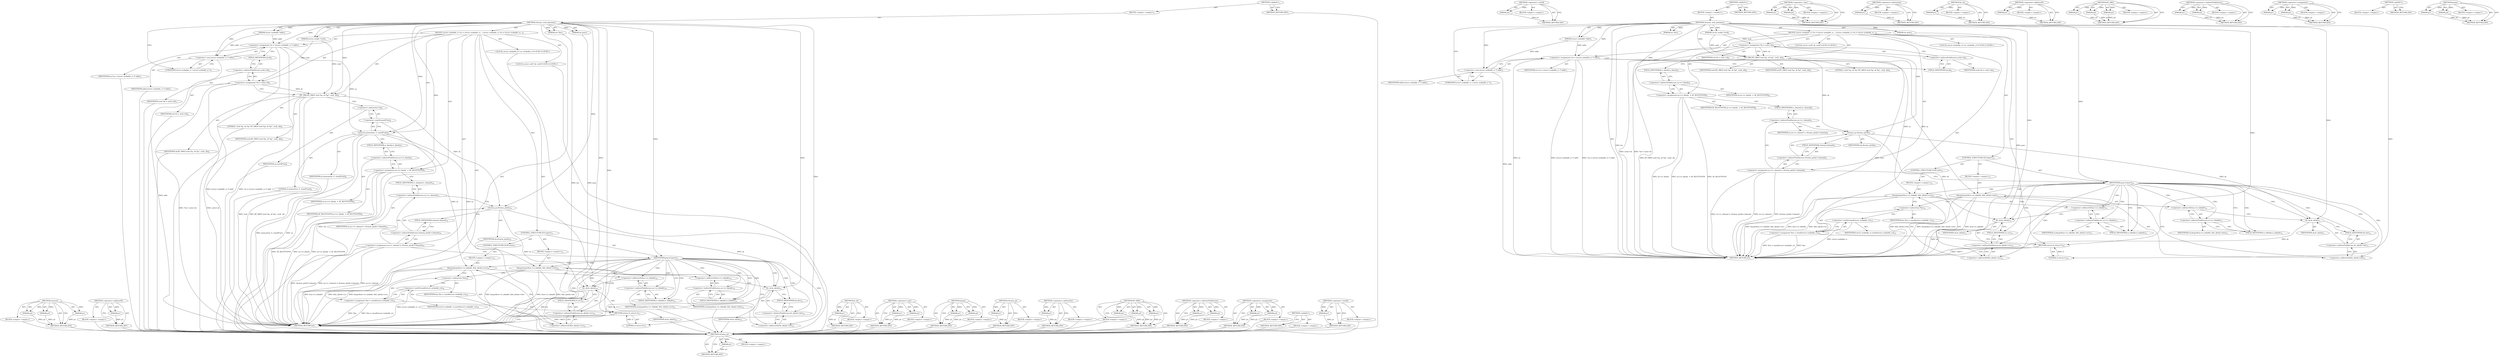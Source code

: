 digraph "&lt;operator&gt;.sizeOf" {
vulnerable_127 [label=<(METHOD,rfcomm_pi)>];
vulnerable_128 [label=<(PARAM,p1)>];
vulnerable_129 [label=<(BLOCK,&lt;empty&gt;,&lt;empty&gt;)>];
vulnerable_130 [label=<(METHOD_RETURN,ANY)>];
vulnerable_148 [label=<(METHOD,&lt;operator&gt;.sizeOf)>];
vulnerable_149 [label=<(PARAM,p1)>];
vulnerable_150 [label=<(BLOCK,&lt;empty&gt;,&lt;empty&gt;)>];
vulnerable_151 [label=<(METHOD_RETURN,ANY)>];
vulnerable_6 [label=<(METHOD,&lt;global&gt;)<SUB>1</SUB>>];
vulnerable_7 [label=<(BLOCK,&lt;empty&gt;,&lt;empty&gt;)<SUB>1</SUB>>];
vulnerable_8 [label=<(METHOD,rfcomm_sock_getname)<SUB>1</SUB>>];
vulnerable_9 [label=<(PARAM,struct socket *sock)<SUB>1</SUB>>];
vulnerable_10 [label=<(PARAM,struct sockaddr *addr)<SUB>1</SUB>>];
vulnerable_11 [label=<(PARAM,int *len)<SUB>1</SUB>>];
vulnerable_12 [label=<(PARAM,int peer)<SUB>1</SUB>>];
vulnerable_13 [label=<(BLOCK,{
	struct sockaddr_rc *sa = (struct sockaddr_rc...,{
	struct sockaddr_rc *sa = (struct sockaddr_rc...)<SUB>2</SUB>>];
vulnerable_14 [label="<(LOCAL,struct sockaddr_rc* sa: sockaddr_rc*)<SUB>3</SUB>>"];
vulnerable_15 [label=<(&lt;operator&gt;.assignment,*sa = (struct sockaddr_rc *) addr)<SUB>3</SUB>>];
vulnerable_16 [label=<(IDENTIFIER,sa,*sa = (struct sockaddr_rc *) addr)<SUB>3</SUB>>];
vulnerable_17 [label=<(&lt;operator&gt;.cast,(struct sockaddr_rc *) addr)<SUB>3</SUB>>];
vulnerable_18 [label=<(UNKNOWN,struct sockaddr_rc *,struct sockaddr_rc *)<SUB>3</SUB>>];
vulnerable_19 [label=<(IDENTIFIER,addr,(struct sockaddr_rc *) addr)<SUB>3</SUB>>];
vulnerable_20 [label="<(LOCAL,struct sock* sk: sock*)<SUB>4</SUB>>"];
vulnerable_21 [label=<(&lt;operator&gt;.assignment,*sk = sock-&gt;sk)<SUB>4</SUB>>];
vulnerable_22 [label=<(IDENTIFIER,sk,*sk = sock-&gt;sk)<SUB>4</SUB>>];
vulnerable_23 [label=<(&lt;operator&gt;.indirectFieldAccess,sock-&gt;sk)<SUB>4</SUB>>];
vulnerable_24 [label=<(IDENTIFIER,sock,*sk = sock-&gt;sk)<SUB>4</SUB>>];
vulnerable_25 [label=<(FIELD_IDENTIFIER,sk,sk)<SUB>4</SUB>>];
vulnerable_26 [label=<(BT_DBG,BT_DBG(&quot;sock %p, sk %p&quot;, sock, sk))<SUB>6</SUB>>];
vulnerable_27 [label=<(LITERAL,&quot;sock %p, sk %p&quot;,BT_DBG(&quot;sock %p, sk %p&quot;, sock, sk))<SUB>6</SUB>>];
vulnerable_28 [label=<(IDENTIFIER,sock,BT_DBG(&quot;sock %p, sk %p&quot;, sock, sk))<SUB>6</SUB>>];
vulnerable_29 [label=<(IDENTIFIER,sk,BT_DBG(&quot;sock %p, sk %p&quot;, sock, sk))<SUB>6</SUB>>];
vulnerable_30 [label=<(&lt;operator&gt;.assignment,sa-&gt;rc_family  = AF_BLUETOOTH)<SUB>8</SUB>>];
vulnerable_31 [label=<(&lt;operator&gt;.indirectFieldAccess,sa-&gt;rc_family)<SUB>8</SUB>>];
vulnerable_32 [label=<(IDENTIFIER,sa,sa-&gt;rc_family  = AF_BLUETOOTH)<SUB>8</SUB>>];
vulnerable_33 [label=<(FIELD_IDENTIFIER,rc_family,rc_family)<SUB>8</SUB>>];
vulnerable_34 [label=<(IDENTIFIER,AF_BLUETOOTH,sa-&gt;rc_family  = AF_BLUETOOTH)<SUB>8</SUB>>];
vulnerable_35 [label=<(&lt;operator&gt;.assignment,sa-&gt;rc_channel = rfcomm_pi(sk)-&gt;channel)<SUB>9</SUB>>];
vulnerable_36 [label=<(&lt;operator&gt;.indirectFieldAccess,sa-&gt;rc_channel)<SUB>9</SUB>>];
vulnerable_37 [label=<(IDENTIFIER,sa,sa-&gt;rc_channel = rfcomm_pi(sk)-&gt;channel)<SUB>9</SUB>>];
vulnerable_38 [label=<(FIELD_IDENTIFIER,rc_channel,rc_channel)<SUB>9</SUB>>];
vulnerable_39 [label=<(&lt;operator&gt;.indirectFieldAccess,rfcomm_pi(sk)-&gt;channel)<SUB>9</SUB>>];
vulnerable_40 [label=<(rfcomm_pi,rfcomm_pi(sk))<SUB>9</SUB>>];
vulnerable_41 [label=<(IDENTIFIER,sk,rfcomm_pi(sk))<SUB>9</SUB>>];
vulnerable_42 [label=<(FIELD_IDENTIFIER,channel,channel)<SUB>9</SUB>>];
vulnerable_43 [label=<(CONTROL_STRUCTURE,IF,if (peer))<SUB>10</SUB>>];
vulnerable_44 [label=<(IDENTIFIER,peer,if (peer))<SUB>10</SUB>>];
vulnerable_45 [label=<(BLOCK,&lt;empty&gt;,&lt;empty&gt;)<SUB>11</SUB>>];
vulnerable_46 [label=<(bacpy,bacpy(&amp;sa-&gt;rc_bdaddr, &amp;bt_sk(sk)-&gt;dst))<SUB>11</SUB>>];
vulnerable_47 [label=<(&lt;operator&gt;.addressOf,&amp;sa-&gt;rc_bdaddr)<SUB>11</SUB>>];
vulnerable_48 [label=<(&lt;operator&gt;.indirectFieldAccess,sa-&gt;rc_bdaddr)<SUB>11</SUB>>];
vulnerable_49 [label=<(IDENTIFIER,sa,bacpy(&amp;sa-&gt;rc_bdaddr, &amp;bt_sk(sk)-&gt;dst))<SUB>11</SUB>>];
vulnerable_50 [label=<(FIELD_IDENTIFIER,rc_bdaddr,rc_bdaddr)<SUB>11</SUB>>];
vulnerable_51 [label=<(&lt;operator&gt;.addressOf,&amp;bt_sk(sk)-&gt;dst)<SUB>11</SUB>>];
vulnerable_52 [label=<(&lt;operator&gt;.indirectFieldAccess,bt_sk(sk)-&gt;dst)<SUB>11</SUB>>];
vulnerable_53 [label=<(bt_sk,bt_sk(sk))<SUB>11</SUB>>];
vulnerable_54 [label=<(IDENTIFIER,sk,bt_sk(sk))<SUB>11</SUB>>];
vulnerable_55 [label=<(FIELD_IDENTIFIER,dst,dst)<SUB>11</SUB>>];
vulnerable_56 [label=<(CONTROL_STRUCTURE,ELSE,else)<SUB>13</SUB>>];
vulnerable_57 [label=<(BLOCK,&lt;empty&gt;,&lt;empty&gt;)<SUB>13</SUB>>];
vulnerable_58 [label=<(bacpy,bacpy(&amp;sa-&gt;rc_bdaddr, &amp;bt_sk(sk)-&gt;src))<SUB>13</SUB>>];
vulnerable_59 [label=<(&lt;operator&gt;.addressOf,&amp;sa-&gt;rc_bdaddr)<SUB>13</SUB>>];
vulnerable_60 [label=<(&lt;operator&gt;.indirectFieldAccess,sa-&gt;rc_bdaddr)<SUB>13</SUB>>];
vulnerable_61 [label=<(IDENTIFIER,sa,bacpy(&amp;sa-&gt;rc_bdaddr, &amp;bt_sk(sk)-&gt;src))<SUB>13</SUB>>];
vulnerable_62 [label=<(FIELD_IDENTIFIER,rc_bdaddr,rc_bdaddr)<SUB>13</SUB>>];
vulnerable_63 [label=<(&lt;operator&gt;.addressOf,&amp;bt_sk(sk)-&gt;src)<SUB>13</SUB>>];
vulnerable_64 [label=<(&lt;operator&gt;.indirectFieldAccess,bt_sk(sk)-&gt;src)<SUB>13</SUB>>];
vulnerable_65 [label=<(bt_sk,bt_sk(sk))<SUB>13</SUB>>];
vulnerable_66 [label=<(IDENTIFIER,sk,bt_sk(sk))<SUB>13</SUB>>];
vulnerable_67 [label=<(FIELD_IDENTIFIER,src,src)<SUB>13</SUB>>];
vulnerable_68 [label=<(&lt;operator&gt;.assignment,*len = sizeof(struct sockaddr_rc))<SUB>15</SUB>>];
vulnerable_69 [label=<(&lt;operator&gt;.indirection,*len)<SUB>15</SUB>>];
vulnerable_70 [label=<(IDENTIFIER,len,*len = sizeof(struct sockaddr_rc))<SUB>15</SUB>>];
vulnerable_71 [label=<(&lt;operator&gt;.sizeOf,sizeof(struct sockaddr_rc))<SUB>15</SUB>>];
vulnerable_72 [label=<(IDENTIFIER,struct sockaddr_rc,sizeof(struct sockaddr_rc))<SUB>15</SUB>>];
vulnerable_73 [label=<(RETURN,return 0;,return 0;)<SUB>16</SUB>>];
vulnerable_74 [label=<(LITERAL,0,return 0;)<SUB>16</SUB>>];
vulnerable_75 [label=<(METHOD_RETURN,int)<SUB>1</SUB>>];
vulnerable_77 [label=<(METHOD_RETURN,ANY)<SUB>1</SUB>>];
vulnerable_111 [label=<(METHOD,&lt;operator&gt;.cast)>];
vulnerable_112 [label=<(PARAM,p1)>];
vulnerable_113 [label=<(PARAM,p2)>];
vulnerable_114 [label=<(BLOCK,&lt;empty&gt;,&lt;empty&gt;)>];
vulnerable_115 [label=<(METHOD_RETURN,ANY)>];
vulnerable_144 [label=<(METHOD,&lt;operator&gt;.indirection)>];
vulnerable_145 [label=<(PARAM,p1)>];
vulnerable_146 [label=<(BLOCK,&lt;empty&gt;,&lt;empty&gt;)>];
vulnerable_147 [label=<(METHOD_RETURN,ANY)>];
vulnerable_140 [label=<(METHOD,bt_sk)>];
vulnerable_141 [label=<(PARAM,p1)>];
vulnerable_142 [label=<(BLOCK,&lt;empty&gt;,&lt;empty&gt;)>];
vulnerable_143 [label=<(METHOD_RETURN,ANY)>];
vulnerable_136 [label=<(METHOD,&lt;operator&gt;.addressOf)>];
vulnerable_137 [label=<(PARAM,p1)>];
vulnerable_138 [label=<(BLOCK,&lt;empty&gt;,&lt;empty&gt;)>];
vulnerable_139 [label=<(METHOD_RETURN,ANY)>];
vulnerable_121 [label=<(METHOD,BT_DBG)>];
vulnerable_122 [label=<(PARAM,p1)>];
vulnerable_123 [label=<(PARAM,p2)>];
vulnerable_124 [label=<(PARAM,p3)>];
vulnerable_125 [label=<(BLOCK,&lt;empty&gt;,&lt;empty&gt;)>];
vulnerable_126 [label=<(METHOD_RETURN,ANY)>];
vulnerable_116 [label=<(METHOD,&lt;operator&gt;.indirectFieldAccess)>];
vulnerable_117 [label=<(PARAM,p1)>];
vulnerable_118 [label=<(PARAM,p2)>];
vulnerable_119 [label=<(BLOCK,&lt;empty&gt;,&lt;empty&gt;)>];
vulnerable_120 [label=<(METHOD_RETURN,ANY)>];
vulnerable_106 [label=<(METHOD,&lt;operator&gt;.assignment)>];
vulnerable_107 [label=<(PARAM,p1)>];
vulnerable_108 [label=<(PARAM,p2)>];
vulnerable_109 [label=<(BLOCK,&lt;empty&gt;,&lt;empty&gt;)>];
vulnerable_110 [label=<(METHOD_RETURN,ANY)>];
vulnerable_100 [label=<(METHOD,&lt;global&gt;)<SUB>1</SUB>>];
vulnerable_101 [label=<(BLOCK,&lt;empty&gt;,&lt;empty&gt;)>];
vulnerable_102 [label=<(METHOD_RETURN,ANY)>];
vulnerable_131 [label=<(METHOD,bacpy)>];
vulnerable_132 [label=<(PARAM,p1)>];
vulnerable_133 [label=<(PARAM,p2)>];
vulnerable_134 [label=<(BLOCK,&lt;empty&gt;,&lt;empty&gt;)>];
vulnerable_135 [label=<(METHOD_RETURN,ANY)>];
fixed_133 [label=<(METHOD,memset)>];
fixed_134 [label=<(PARAM,p1)>];
fixed_135 [label=<(PARAM,p2)>];
fixed_136 [label=<(PARAM,p3)>];
fixed_137 [label=<(BLOCK,&lt;empty&gt;,&lt;empty&gt;)>];
fixed_138 [label=<(METHOD_RETURN,ANY)>];
fixed_156 [label=<(METHOD,&lt;operator&gt;.addressOf)>];
fixed_157 [label=<(PARAM,p1)>];
fixed_158 [label=<(BLOCK,&lt;empty&gt;,&lt;empty&gt;)>];
fixed_159 [label=<(METHOD_RETURN,ANY)>];
fixed_6 [label=<(METHOD,&lt;global&gt;)<SUB>1</SUB>>];
fixed_7 [label=<(BLOCK,&lt;empty&gt;,&lt;empty&gt;)<SUB>1</SUB>>];
fixed_8 [label=<(METHOD,rfcomm_sock_getname)<SUB>1</SUB>>];
fixed_9 [label=<(PARAM,struct socket *sock)<SUB>1</SUB>>];
fixed_10 [label=<(PARAM,struct sockaddr *addr)<SUB>1</SUB>>];
fixed_11 [label=<(PARAM,int *len)<SUB>1</SUB>>];
fixed_12 [label=<(PARAM,int peer)<SUB>1</SUB>>];
fixed_13 [label=<(BLOCK,{
	struct sockaddr_rc *sa = (struct sockaddr_rc...,{
	struct sockaddr_rc *sa = (struct sockaddr_rc...)<SUB>2</SUB>>];
fixed_14 [label="<(LOCAL,struct sockaddr_rc* sa: sockaddr_rc*)<SUB>3</SUB>>"];
fixed_15 [label=<(&lt;operator&gt;.assignment,*sa = (struct sockaddr_rc *) addr)<SUB>3</SUB>>];
fixed_16 [label=<(IDENTIFIER,sa,*sa = (struct sockaddr_rc *) addr)<SUB>3</SUB>>];
fixed_17 [label=<(&lt;operator&gt;.cast,(struct sockaddr_rc *) addr)<SUB>3</SUB>>];
fixed_18 [label=<(UNKNOWN,struct sockaddr_rc *,struct sockaddr_rc *)<SUB>3</SUB>>];
fixed_19 [label=<(IDENTIFIER,addr,(struct sockaddr_rc *) addr)<SUB>3</SUB>>];
fixed_20 [label="<(LOCAL,struct sock* sk: sock*)<SUB>4</SUB>>"];
fixed_21 [label=<(&lt;operator&gt;.assignment,*sk = sock-&gt;sk)<SUB>4</SUB>>];
fixed_22 [label=<(IDENTIFIER,sk,*sk = sock-&gt;sk)<SUB>4</SUB>>];
fixed_23 [label=<(&lt;operator&gt;.indirectFieldAccess,sock-&gt;sk)<SUB>4</SUB>>];
fixed_24 [label=<(IDENTIFIER,sock,*sk = sock-&gt;sk)<SUB>4</SUB>>];
fixed_25 [label=<(FIELD_IDENTIFIER,sk,sk)<SUB>4</SUB>>];
fixed_26 [label=<(BT_DBG,BT_DBG(&quot;sock %p, sk %p&quot;, sock, sk))<SUB>6</SUB>>];
fixed_27 [label=<(LITERAL,&quot;sock %p, sk %p&quot;,BT_DBG(&quot;sock %p, sk %p&quot;, sock, sk))<SUB>6</SUB>>];
fixed_28 [label=<(IDENTIFIER,sock,BT_DBG(&quot;sock %p, sk %p&quot;, sock, sk))<SUB>6</SUB>>];
fixed_29 [label=<(IDENTIFIER,sk,BT_DBG(&quot;sock %p, sk %p&quot;, sock, sk))<SUB>6</SUB>>];
fixed_30 [label=<(memset,memset(sa, 0, sizeof(*sa)))<SUB>8</SUB>>];
fixed_31 [label=<(IDENTIFIER,sa,memset(sa, 0, sizeof(*sa)))<SUB>8</SUB>>];
fixed_32 [label=<(LITERAL,0,memset(sa, 0, sizeof(*sa)))<SUB>8</SUB>>];
fixed_33 [label=<(&lt;operator&gt;.sizeOf,sizeof(*sa))<SUB>8</SUB>>];
fixed_34 [label=<(&lt;operator&gt;.indirection,*sa)<SUB>8</SUB>>];
fixed_35 [label=<(IDENTIFIER,sa,sizeof(*sa))<SUB>8</SUB>>];
fixed_36 [label=<(&lt;operator&gt;.assignment,sa-&gt;rc_family  = AF_BLUETOOTH)<SUB>9</SUB>>];
fixed_37 [label=<(&lt;operator&gt;.indirectFieldAccess,sa-&gt;rc_family)<SUB>9</SUB>>];
fixed_38 [label=<(IDENTIFIER,sa,sa-&gt;rc_family  = AF_BLUETOOTH)<SUB>9</SUB>>];
fixed_39 [label=<(FIELD_IDENTIFIER,rc_family,rc_family)<SUB>9</SUB>>];
fixed_40 [label=<(IDENTIFIER,AF_BLUETOOTH,sa-&gt;rc_family  = AF_BLUETOOTH)<SUB>9</SUB>>];
fixed_41 [label=<(&lt;operator&gt;.assignment,sa-&gt;rc_channel = rfcomm_pi(sk)-&gt;channel)<SUB>10</SUB>>];
fixed_42 [label=<(&lt;operator&gt;.indirectFieldAccess,sa-&gt;rc_channel)<SUB>10</SUB>>];
fixed_43 [label=<(IDENTIFIER,sa,sa-&gt;rc_channel = rfcomm_pi(sk)-&gt;channel)<SUB>10</SUB>>];
fixed_44 [label=<(FIELD_IDENTIFIER,rc_channel,rc_channel)<SUB>10</SUB>>];
fixed_45 [label=<(&lt;operator&gt;.indirectFieldAccess,rfcomm_pi(sk)-&gt;channel)<SUB>10</SUB>>];
fixed_46 [label=<(rfcomm_pi,rfcomm_pi(sk))<SUB>10</SUB>>];
fixed_47 [label=<(IDENTIFIER,sk,rfcomm_pi(sk))<SUB>10</SUB>>];
fixed_48 [label=<(FIELD_IDENTIFIER,channel,channel)<SUB>10</SUB>>];
fixed_49 [label=<(CONTROL_STRUCTURE,IF,if (peer))<SUB>11</SUB>>];
fixed_50 [label=<(IDENTIFIER,peer,if (peer))<SUB>11</SUB>>];
fixed_51 [label=<(BLOCK,&lt;empty&gt;,&lt;empty&gt;)<SUB>12</SUB>>];
fixed_52 [label=<(bacpy,bacpy(&amp;sa-&gt;rc_bdaddr, &amp;bt_sk(sk)-&gt;dst))<SUB>12</SUB>>];
fixed_53 [label=<(&lt;operator&gt;.addressOf,&amp;sa-&gt;rc_bdaddr)<SUB>12</SUB>>];
fixed_54 [label=<(&lt;operator&gt;.indirectFieldAccess,sa-&gt;rc_bdaddr)<SUB>12</SUB>>];
fixed_55 [label=<(IDENTIFIER,sa,bacpy(&amp;sa-&gt;rc_bdaddr, &amp;bt_sk(sk)-&gt;dst))<SUB>12</SUB>>];
fixed_56 [label=<(FIELD_IDENTIFIER,rc_bdaddr,rc_bdaddr)<SUB>12</SUB>>];
fixed_57 [label=<(&lt;operator&gt;.addressOf,&amp;bt_sk(sk)-&gt;dst)<SUB>12</SUB>>];
fixed_58 [label=<(&lt;operator&gt;.indirectFieldAccess,bt_sk(sk)-&gt;dst)<SUB>12</SUB>>];
fixed_59 [label=<(bt_sk,bt_sk(sk))<SUB>12</SUB>>];
fixed_60 [label=<(IDENTIFIER,sk,bt_sk(sk))<SUB>12</SUB>>];
fixed_61 [label=<(FIELD_IDENTIFIER,dst,dst)<SUB>12</SUB>>];
fixed_62 [label=<(CONTROL_STRUCTURE,ELSE,else)<SUB>14</SUB>>];
fixed_63 [label=<(BLOCK,&lt;empty&gt;,&lt;empty&gt;)<SUB>14</SUB>>];
fixed_64 [label=<(bacpy,bacpy(&amp;sa-&gt;rc_bdaddr, &amp;bt_sk(sk)-&gt;src))<SUB>14</SUB>>];
fixed_65 [label=<(&lt;operator&gt;.addressOf,&amp;sa-&gt;rc_bdaddr)<SUB>14</SUB>>];
fixed_66 [label=<(&lt;operator&gt;.indirectFieldAccess,sa-&gt;rc_bdaddr)<SUB>14</SUB>>];
fixed_67 [label=<(IDENTIFIER,sa,bacpy(&amp;sa-&gt;rc_bdaddr, &amp;bt_sk(sk)-&gt;src))<SUB>14</SUB>>];
fixed_68 [label=<(FIELD_IDENTIFIER,rc_bdaddr,rc_bdaddr)<SUB>14</SUB>>];
fixed_69 [label=<(&lt;operator&gt;.addressOf,&amp;bt_sk(sk)-&gt;src)<SUB>14</SUB>>];
fixed_70 [label=<(&lt;operator&gt;.indirectFieldAccess,bt_sk(sk)-&gt;src)<SUB>14</SUB>>];
fixed_71 [label=<(bt_sk,bt_sk(sk))<SUB>14</SUB>>];
fixed_72 [label=<(IDENTIFIER,sk,bt_sk(sk))<SUB>14</SUB>>];
fixed_73 [label=<(FIELD_IDENTIFIER,src,src)<SUB>14</SUB>>];
fixed_74 [label=<(&lt;operator&gt;.assignment,*len = sizeof(struct sockaddr_rc))<SUB>16</SUB>>];
fixed_75 [label=<(&lt;operator&gt;.indirection,*len)<SUB>16</SUB>>];
fixed_76 [label=<(IDENTIFIER,len,*len = sizeof(struct sockaddr_rc))<SUB>16</SUB>>];
fixed_77 [label=<(&lt;operator&gt;.sizeOf,sizeof(struct sockaddr_rc))<SUB>16</SUB>>];
fixed_78 [label=<(IDENTIFIER,struct sockaddr_rc,sizeof(struct sockaddr_rc))<SUB>16</SUB>>];
fixed_79 [label=<(RETURN,return 0;,return 0;)<SUB>17</SUB>>];
fixed_80 [label=<(LITERAL,0,return 0;)<SUB>17</SUB>>];
fixed_81 [label=<(METHOD_RETURN,int)<SUB>1</SUB>>];
fixed_83 [label=<(METHOD_RETURN,ANY)<SUB>1</SUB>>];
fixed_160 [label=<(METHOD,bt_sk)>];
fixed_161 [label=<(PARAM,p1)>];
fixed_162 [label=<(BLOCK,&lt;empty&gt;,&lt;empty&gt;)>];
fixed_163 [label=<(METHOD_RETURN,ANY)>];
fixed_117 [label=<(METHOD,&lt;operator&gt;.cast)>];
fixed_118 [label=<(PARAM,p1)>];
fixed_119 [label=<(PARAM,p2)>];
fixed_120 [label=<(BLOCK,&lt;empty&gt;,&lt;empty&gt;)>];
fixed_121 [label=<(METHOD_RETURN,ANY)>];
fixed_151 [label=<(METHOD,bacpy)>];
fixed_152 [label=<(PARAM,p1)>];
fixed_153 [label=<(PARAM,p2)>];
fixed_154 [label=<(BLOCK,&lt;empty&gt;,&lt;empty&gt;)>];
fixed_155 [label=<(METHOD_RETURN,ANY)>];
fixed_147 [label=<(METHOD,rfcomm_pi)>];
fixed_148 [label=<(PARAM,p1)>];
fixed_149 [label=<(BLOCK,&lt;empty&gt;,&lt;empty&gt;)>];
fixed_150 [label=<(METHOD_RETURN,ANY)>];
fixed_143 [label=<(METHOD,&lt;operator&gt;.indirection)>];
fixed_144 [label=<(PARAM,p1)>];
fixed_145 [label=<(BLOCK,&lt;empty&gt;,&lt;empty&gt;)>];
fixed_146 [label=<(METHOD_RETURN,ANY)>];
fixed_127 [label=<(METHOD,BT_DBG)>];
fixed_128 [label=<(PARAM,p1)>];
fixed_129 [label=<(PARAM,p2)>];
fixed_130 [label=<(PARAM,p3)>];
fixed_131 [label=<(BLOCK,&lt;empty&gt;,&lt;empty&gt;)>];
fixed_132 [label=<(METHOD_RETURN,ANY)>];
fixed_122 [label=<(METHOD,&lt;operator&gt;.indirectFieldAccess)>];
fixed_123 [label=<(PARAM,p1)>];
fixed_124 [label=<(PARAM,p2)>];
fixed_125 [label=<(BLOCK,&lt;empty&gt;,&lt;empty&gt;)>];
fixed_126 [label=<(METHOD_RETURN,ANY)>];
fixed_112 [label=<(METHOD,&lt;operator&gt;.assignment)>];
fixed_113 [label=<(PARAM,p1)>];
fixed_114 [label=<(PARAM,p2)>];
fixed_115 [label=<(BLOCK,&lt;empty&gt;,&lt;empty&gt;)>];
fixed_116 [label=<(METHOD_RETURN,ANY)>];
fixed_106 [label=<(METHOD,&lt;global&gt;)<SUB>1</SUB>>];
fixed_107 [label=<(BLOCK,&lt;empty&gt;,&lt;empty&gt;)>];
fixed_108 [label=<(METHOD_RETURN,ANY)>];
fixed_139 [label=<(METHOD,&lt;operator&gt;.sizeOf)>];
fixed_140 [label=<(PARAM,p1)>];
fixed_141 [label=<(BLOCK,&lt;empty&gt;,&lt;empty&gt;)>];
fixed_142 [label=<(METHOD_RETURN,ANY)>];
vulnerable_127 -> vulnerable_128  [key=0, label="AST: "];
vulnerable_127 -> vulnerable_128  [key=1, label="DDG: "];
vulnerable_127 -> vulnerable_129  [key=0, label="AST: "];
vulnerable_127 -> vulnerable_130  [key=0, label="AST: "];
vulnerable_127 -> vulnerable_130  [key=1, label="CFG: "];
vulnerable_128 -> vulnerable_130  [key=0, label="DDG: p1"];
vulnerable_148 -> vulnerable_149  [key=0, label="AST: "];
vulnerable_148 -> vulnerable_149  [key=1, label="DDG: "];
vulnerable_148 -> vulnerable_150  [key=0, label="AST: "];
vulnerable_148 -> vulnerable_151  [key=0, label="AST: "];
vulnerable_148 -> vulnerable_151  [key=1, label="CFG: "];
vulnerable_149 -> vulnerable_151  [key=0, label="DDG: p1"];
vulnerable_6 -> vulnerable_7  [key=0, label="AST: "];
vulnerable_6 -> vulnerable_77  [key=0, label="AST: "];
vulnerable_6 -> vulnerable_77  [key=1, label="CFG: "];
vulnerable_7 -> vulnerable_8  [key=0, label="AST: "];
vulnerable_8 -> vulnerable_9  [key=0, label="AST: "];
vulnerable_8 -> vulnerable_9  [key=1, label="DDG: "];
vulnerable_8 -> vulnerable_10  [key=0, label="AST: "];
vulnerable_8 -> vulnerable_10  [key=1, label="DDG: "];
vulnerable_8 -> vulnerable_11  [key=0, label="AST: "];
vulnerable_8 -> vulnerable_11  [key=1, label="DDG: "];
vulnerable_8 -> vulnerable_12  [key=0, label="AST: "];
vulnerable_8 -> vulnerable_12  [key=1, label="DDG: "];
vulnerable_8 -> vulnerable_13  [key=0, label="AST: "];
vulnerable_8 -> vulnerable_75  [key=0, label="AST: "];
vulnerable_8 -> vulnerable_18  [key=0, label="CFG: "];
vulnerable_8 -> vulnerable_15  [key=0, label="DDG: "];
vulnerable_8 -> vulnerable_30  [key=0, label="DDG: "];
vulnerable_8 -> vulnerable_73  [key=0, label="DDG: "];
vulnerable_8 -> vulnerable_26  [key=0, label="DDG: "];
vulnerable_8 -> vulnerable_44  [key=0, label="DDG: "];
vulnerable_8 -> vulnerable_74  [key=0, label="DDG: "];
vulnerable_8 -> vulnerable_17  [key=0, label="DDG: "];
vulnerable_8 -> vulnerable_40  [key=0, label="DDG: "];
vulnerable_8 -> vulnerable_53  [key=0, label="DDG: "];
vulnerable_8 -> vulnerable_65  [key=0, label="DDG: "];
vulnerable_9 -> vulnerable_21  [key=0, label="DDG: sock"];
vulnerable_9 -> vulnerable_26  [key=0, label="DDG: sock"];
vulnerable_10 -> vulnerable_15  [key=0, label="DDG: addr"];
vulnerable_10 -> vulnerable_17  [key=0, label="DDG: addr"];
vulnerable_11 -> vulnerable_75  [key=0, label="DDG: len"];
vulnerable_12 -> vulnerable_75  [key=0, label="DDG: peer"];
vulnerable_13 -> vulnerable_14  [key=0, label="AST: "];
vulnerable_13 -> vulnerable_15  [key=0, label="AST: "];
vulnerable_13 -> vulnerable_20  [key=0, label="AST: "];
vulnerable_13 -> vulnerable_21  [key=0, label="AST: "];
vulnerable_13 -> vulnerable_26  [key=0, label="AST: "];
vulnerable_13 -> vulnerable_30  [key=0, label="AST: "];
vulnerable_13 -> vulnerable_35  [key=0, label="AST: "];
vulnerable_13 -> vulnerable_43  [key=0, label="AST: "];
vulnerable_13 -> vulnerable_68  [key=0, label="AST: "];
vulnerable_13 -> vulnerable_73  [key=0, label="AST: "];
vulnerable_15 -> vulnerable_16  [key=0, label="AST: "];
vulnerable_15 -> vulnerable_17  [key=0, label="AST: "];
vulnerable_15 -> vulnerable_25  [key=0, label="CFG: "];
vulnerable_15 -> vulnerable_75  [key=0, label="DDG: sa"];
vulnerable_15 -> vulnerable_75  [key=1, label="DDG: (struct sockaddr_rc *) addr"];
vulnerable_15 -> vulnerable_75  [key=2, label="DDG: *sa = (struct sockaddr_rc *) addr"];
vulnerable_15 -> vulnerable_46  [key=0, label="DDG: sa"];
vulnerable_15 -> vulnerable_58  [key=0, label="DDG: sa"];
vulnerable_17 -> vulnerable_18  [key=0, label="AST: "];
vulnerable_17 -> vulnerable_19  [key=0, label="AST: "];
vulnerable_17 -> vulnerable_15  [key=0, label="CFG: "];
vulnerable_17 -> vulnerable_75  [key=0, label="DDG: addr"];
vulnerable_18 -> vulnerable_17  [key=0, label="CFG: "];
vulnerable_21 -> vulnerable_22  [key=0, label="AST: "];
vulnerable_21 -> vulnerable_23  [key=0, label="AST: "];
vulnerable_21 -> vulnerable_26  [key=0, label="CFG: "];
vulnerable_21 -> vulnerable_26  [key=1, label="DDG: sk"];
vulnerable_21 -> vulnerable_75  [key=0, label="DDG: sock-&gt;sk"];
vulnerable_21 -> vulnerable_75  [key=1, label="DDG: *sk = sock-&gt;sk"];
vulnerable_23 -> vulnerable_24  [key=0, label="AST: "];
vulnerable_23 -> vulnerable_25  [key=0, label="AST: "];
vulnerable_23 -> vulnerable_21  [key=0, label="CFG: "];
vulnerable_25 -> vulnerable_23  [key=0, label="CFG: "];
vulnerable_26 -> vulnerable_27  [key=0, label="AST: "];
vulnerable_26 -> vulnerable_28  [key=0, label="AST: "];
vulnerable_26 -> vulnerable_29  [key=0, label="AST: "];
vulnerable_26 -> vulnerable_33  [key=0, label="CFG: "];
vulnerable_26 -> vulnerable_75  [key=0, label="DDG: sock"];
vulnerable_26 -> vulnerable_75  [key=1, label="DDG: BT_DBG(&quot;sock %p, sk %p&quot;, sock, sk)"];
vulnerable_26 -> vulnerable_40  [key=0, label="DDG: sk"];
vulnerable_30 -> vulnerable_31  [key=0, label="AST: "];
vulnerable_30 -> vulnerable_34  [key=0, label="AST: "];
vulnerable_30 -> vulnerable_38  [key=0, label="CFG: "];
vulnerable_30 -> vulnerable_75  [key=0, label="DDG: sa-&gt;rc_family"];
vulnerable_30 -> vulnerable_75  [key=1, label="DDG: sa-&gt;rc_family  = AF_BLUETOOTH"];
vulnerable_30 -> vulnerable_75  [key=2, label="DDG: AF_BLUETOOTH"];
vulnerable_31 -> vulnerable_32  [key=0, label="AST: "];
vulnerable_31 -> vulnerable_33  [key=0, label="AST: "];
vulnerable_31 -> vulnerable_30  [key=0, label="CFG: "];
vulnerable_33 -> vulnerable_31  [key=0, label="CFG: "];
vulnerable_35 -> vulnerable_36  [key=0, label="AST: "];
vulnerable_35 -> vulnerable_39  [key=0, label="AST: "];
vulnerable_35 -> vulnerable_44  [key=0, label="CFG: "];
vulnerable_35 -> vulnerable_75  [key=0, label="DDG: sa-&gt;rc_channel"];
vulnerable_35 -> vulnerable_75  [key=1, label="DDG: rfcomm_pi(sk)-&gt;channel"];
vulnerable_35 -> vulnerable_75  [key=2, label="DDG: sa-&gt;rc_channel = rfcomm_pi(sk)-&gt;channel"];
vulnerable_36 -> vulnerable_37  [key=0, label="AST: "];
vulnerable_36 -> vulnerable_38  [key=0, label="AST: "];
vulnerable_36 -> vulnerable_40  [key=0, label="CFG: "];
vulnerable_38 -> vulnerable_36  [key=0, label="CFG: "];
vulnerable_39 -> vulnerable_40  [key=0, label="AST: "];
vulnerable_39 -> vulnerable_42  [key=0, label="AST: "];
vulnerable_39 -> vulnerable_35  [key=0, label="CFG: "];
vulnerable_40 -> vulnerable_41  [key=0, label="AST: "];
vulnerable_40 -> vulnerable_42  [key=0, label="CFG: "];
vulnerable_40 -> vulnerable_53  [key=0, label="DDG: sk"];
vulnerable_40 -> vulnerable_65  [key=0, label="DDG: sk"];
vulnerable_42 -> vulnerable_39  [key=0, label="CFG: "];
vulnerable_43 -> vulnerable_44  [key=0, label="AST: "];
vulnerable_43 -> vulnerable_45  [key=0, label="AST: "];
vulnerable_43 -> vulnerable_56  [key=0, label="AST: "];
vulnerable_44 -> vulnerable_50  [key=0, label="CFG: "];
vulnerable_44 -> vulnerable_50  [key=1, label="CDG: "];
vulnerable_44 -> vulnerable_62  [key=0, label="CFG: "];
vulnerable_44 -> vulnerable_62  [key=1, label="CDG: "];
vulnerable_44 -> vulnerable_47  [key=0, label="CDG: "];
vulnerable_44 -> vulnerable_48  [key=0, label="CDG: "];
vulnerable_44 -> vulnerable_58  [key=0, label="CDG: "];
vulnerable_44 -> vulnerable_60  [key=0, label="CDG: "];
vulnerable_44 -> vulnerable_65  [key=0, label="CDG: "];
vulnerable_44 -> vulnerable_64  [key=0, label="CDG: "];
vulnerable_44 -> vulnerable_59  [key=0, label="CDG: "];
vulnerable_44 -> vulnerable_51  [key=0, label="CDG: "];
vulnerable_44 -> vulnerable_52  [key=0, label="CDG: "];
vulnerable_44 -> vulnerable_55  [key=0, label="CDG: "];
vulnerable_44 -> vulnerable_46  [key=0, label="CDG: "];
vulnerable_44 -> vulnerable_53  [key=0, label="CDG: "];
vulnerable_44 -> vulnerable_67  [key=0, label="CDG: "];
vulnerable_44 -> vulnerable_63  [key=0, label="CDG: "];
vulnerable_45 -> vulnerable_46  [key=0, label="AST: "];
vulnerable_46 -> vulnerable_47  [key=0, label="AST: "];
vulnerable_46 -> vulnerable_51  [key=0, label="AST: "];
vulnerable_46 -> vulnerable_69  [key=0, label="CFG: "];
vulnerable_46 -> vulnerable_75  [key=0, label="DDG: &amp;sa-&gt;rc_bdaddr"];
vulnerable_46 -> vulnerable_75  [key=1, label="DDG: &amp;bt_sk(sk)-&gt;dst"];
vulnerable_46 -> vulnerable_75  [key=2, label="DDG: bacpy(&amp;sa-&gt;rc_bdaddr, &amp;bt_sk(sk)-&gt;dst)"];
vulnerable_47 -> vulnerable_48  [key=0, label="AST: "];
vulnerable_47 -> vulnerable_53  [key=0, label="CFG: "];
vulnerable_48 -> vulnerable_49  [key=0, label="AST: "];
vulnerable_48 -> vulnerable_50  [key=0, label="AST: "];
vulnerable_48 -> vulnerable_47  [key=0, label="CFG: "];
vulnerable_50 -> vulnerable_48  [key=0, label="CFG: "];
vulnerable_51 -> vulnerable_52  [key=0, label="AST: "];
vulnerable_51 -> vulnerable_46  [key=0, label="CFG: "];
vulnerable_52 -> vulnerable_53  [key=0, label="AST: "];
vulnerable_52 -> vulnerable_55  [key=0, label="AST: "];
vulnerable_52 -> vulnerable_51  [key=0, label="CFG: "];
vulnerable_53 -> vulnerable_54  [key=0, label="AST: "];
vulnerable_53 -> vulnerable_55  [key=0, label="CFG: "];
vulnerable_53 -> vulnerable_75  [key=0, label="DDG: sk"];
vulnerable_55 -> vulnerable_52  [key=0, label="CFG: "];
vulnerable_56 -> vulnerable_57  [key=0, label="AST: "];
vulnerable_57 -> vulnerable_58  [key=0, label="AST: "];
vulnerable_58 -> vulnerable_59  [key=0, label="AST: "];
vulnerable_58 -> vulnerable_63  [key=0, label="AST: "];
vulnerable_58 -> vulnerable_69  [key=0, label="CFG: "];
vulnerable_58 -> vulnerable_75  [key=0, label="DDG: &amp;sa-&gt;rc_bdaddr"];
vulnerable_58 -> vulnerable_75  [key=1, label="DDG: &amp;bt_sk(sk)-&gt;src"];
vulnerable_58 -> vulnerable_75  [key=2, label="DDG: bacpy(&amp;sa-&gt;rc_bdaddr, &amp;bt_sk(sk)-&gt;src)"];
vulnerable_59 -> vulnerable_60  [key=0, label="AST: "];
vulnerable_59 -> vulnerable_65  [key=0, label="CFG: "];
vulnerable_60 -> vulnerable_61  [key=0, label="AST: "];
vulnerable_60 -> vulnerable_62  [key=0, label="AST: "];
vulnerable_60 -> vulnerable_59  [key=0, label="CFG: "];
vulnerable_62 -> vulnerable_60  [key=0, label="CFG: "];
vulnerable_63 -> vulnerable_64  [key=0, label="AST: "];
vulnerable_63 -> vulnerable_58  [key=0, label="CFG: "];
vulnerable_64 -> vulnerable_65  [key=0, label="AST: "];
vulnerable_64 -> vulnerable_67  [key=0, label="AST: "];
vulnerable_64 -> vulnerable_63  [key=0, label="CFG: "];
vulnerable_65 -> vulnerable_66  [key=0, label="AST: "];
vulnerable_65 -> vulnerable_67  [key=0, label="CFG: "];
vulnerable_65 -> vulnerable_75  [key=0, label="DDG: sk"];
vulnerable_67 -> vulnerable_64  [key=0, label="CFG: "];
vulnerable_68 -> vulnerable_69  [key=0, label="AST: "];
vulnerable_68 -> vulnerable_71  [key=0, label="AST: "];
vulnerable_68 -> vulnerable_73  [key=0, label="CFG: "];
vulnerable_68 -> vulnerable_75  [key=0, label="DDG: *len"];
vulnerable_68 -> vulnerable_75  [key=1, label="DDG: *len = sizeof(struct sockaddr_rc)"];
vulnerable_69 -> vulnerable_70  [key=0, label="AST: "];
vulnerable_69 -> vulnerable_71  [key=0, label="CFG: "];
vulnerable_71 -> vulnerable_72  [key=0, label="AST: "];
vulnerable_71 -> vulnerable_68  [key=0, label="CFG: "];
vulnerable_71 -> vulnerable_75  [key=0, label="DDG: struct sockaddr_rc"];
vulnerable_73 -> vulnerable_74  [key=0, label="AST: "];
vulnerable_73 -> vulnerable_75  [key=0, label="CFG: "];
vulnerable_73 -> vulnerable_75  [key=1, label="DDG: &lt;RET&gt;"];
vulnerable_74 -> vulnerable_73  [key=0, label="DDG: 0"];
vulnerable_111 -> vulnerable_112  [key=0, label="AST: "];
vulnerable_111 -> vulnerable_112  [key=1, label="DDG: "];
vulnerable_111 -> vulnerable_114  [key=0, label="AST: "];
vulnerable_111 -> vulnerable_113  [key=0, label="AST: "];
vulnerable_111 -> vulnerable_113  [key=1, label="DDG: "];
vulnerable_111 -> vulnerable_115  [key=0, label="AST: "];
vulnerable_111 -> vulnerable_115  [key=1, label="CFG: "];
vulnerable_112 -> vulnerable_115  [key=0, label="DDG: p1"];
vulnerable_113 -> vulnerable_115  [key=0, label="DDG: p2"];
vulnerable_144 -> vulnerable_145  [key=0, label="AST: "];
vulnerable_144 -> vulnerable_145  [key=1, label="DDG: "];
vulnerable_144 -> vulnerable_146  [key=0, label="AST: "];
vulnerable_144 -> vulnerable_147  [key=0, label="AST: "];
vulnerable_144 -> vulnerable_147  [key=1, label="CFG: "];
vulnerable_145 -> vulnerable_147  [key=0, label="DDG: p1"];
vulnerable_140 -> vulnerable_141  [key=0, label="AST: "];
vulnerable_140 -> vulnerable_141  [key=1, label="DDG: "];
vulnerable_140 -> vulnerable_142  [key=0, label="AST: "];
vulnerable_140 -> vulnerable_143  [key=0, label="AST: "];
vulnerable_140 -> vulnerable_143  [key=1, label="CFG: "];
vulnerable_141 -> vulnerable_143  [key=0, label="DDG: p1"];
vulnerable_136 -> vulnerable_137  [key=0, label="AST: "];
vulnerable_136 -> vulnerable_137  [key=1, label="DDG: "];
vulnerable_136 -> vulnerable_138  [key=0, label="AST: "];
vulnerable_136 -> vulnerable_139  [key=0, label="AST: "];
vulnerable_136 -> vulnerable_139  [key=1, label="CFG: "];
vulnerable_137 -> vulnerable_139  [key=0, label="DDG: p1"];
vulnerable_121 -> vulnerable_122  [key=0, label="AST: "];
vulnerable_121 -> vulnerable_122  [key=1, label="DDG: "];
vulnerable_121 -> vulnerable_125  [key=0, label="AST: "];
vulnerable_121 -> vulnerable_123  [key=0, label="AST: "];
vulnerable_121 -> vulnerable_123  [key=1, label="DDG: "];
vulnerable_121 -> vulnerable_126  [key=0, label="AST: "];
vulnerable_121 -> vulnerable_126  [key=1, label="CFG: "];
vulnerable_121 -> vulnerable_124  [key=0, label="AST: "];
vulnerable_121 -> vulnerable_124  [key=1, label="DDG: "];
vulnerable_122 -> vulnerable_126  [key=0, label="DDG: p1"];
vulnerable_123 -> vulnerable_126  [key=0, label="DDG: p2"];
vulnerable_124 -> vulnerable_126  [key=0, label="DDG: p3"];
vulnerable_116 -> vulnerable_117  [key=0, label="AST: "];
vulnerable_116 -> vulnerable_117  [key=1, label="DDG: "];
vulnerable_116 -> vulnerable_119  [key=0, label="AST: "];
vulnerable_116 -> vulnerable_118  [key=0, label="AST: "];
vulnerable_116 -> vulnerable_118  [key=1, label="DDG: "];
vulnerable_116 -> vulnerable_120  [key=0, label="AST: "];
vulnerable_116 -> vulnerable_120  [key=1, label="CFG: "];
vulnerable_117 -> vulnerable_120  [key=0, label="DDG: p1"];
vulnerable_118 -> vulnerable_120  [key=0, label="DDG: p2"];
vulnerable_106 -> vulnerable_107  [key=0, label="AST: "];
vulnerable_106 -> vulnerable_107  [key=1, label="DDG: "];
vulnerable_106 -> vulnerable_109  [key=0, label="AST: "];
vulnerable_106 -> vulnerable_108  [key=0, label="AST: "];
vulnerable_106 -> vulnerable_108  [key=1, label="DDG: "];
vulnerable_106 -> vulnerable_110  [key=0, label="AST: "];
vulnerable_106 -> vulnerable_110  [key=1, label="CFG: "];
vulnerable_107 -> vulnerable_110  [key=0, label="DDG: p1"];
vulnerable_108 -> vulnerable_110  [key=0, label="DDG: p2"];
vulnerable_100 -> vulnerable_101  [key=0, label="AST: "];
vulnerable_100 -> vulnerable_102  [key=0, label="AST: "];
vulnerable_100 -> vulnerable_102  [key=1, label="CFG: "];
vulnerable_131 -> vulnerable_132  [key=0, label="AST: "];
vulnerable_131 -> vulnerable_132  [key=1, label="DDG: "];
vulnerable_131 -> vulnerable_134  [key=0, label="AST: "];
vulnerable_131 -> vulnerable_133  [key=0, label="AST: "];
vulnerable_131 -> vulnerable_133  [key=1, label="DDG: "];
vulnerable_131 -> vulnerable_135  [key=0, label="AST: "];
vulnerable_131 -> vulnerable_135  [key=1, label="CFG: "];
vulnerable_132 -> vulnerable_135  [key=0, label="DDG: p1"];
vulnerable_133 -> vulnerable_135  [key=0, label="DDG: p2"];
fixed_133 -> fixed_134  [key=0, label="AST: "];
fixed_133 -> fixed_134  [key=1, label="DDG: "];
fixed_133 -> fixed_137  [key=0, label="AST: "];
fixed_133 -> fixed_135  [key=0, label="AST: "];
fixed_133 -> fixed_135  [key=1, label="DDG: "];
fixed_133 -> fixed_138  [key=0, label="AST: "];
fixed_133 -> fixed_138  [key=1, label="CFG: "];
fixed_133 -> fixed_136  [key=0, label="AST: "];
fixed_133 -> fixed_136  [key=1, label="DDG: "];
fixed_134 -> fixed_138  [key=0, label="DDG: p1"];
fixed_135 -> fixed_138  [key=0, label="DDG: p2"];
fixed_136 -> fixed_138  [key=0, label="DDG: p3"];
fixed_137 -> vulnerable_127  [key=0];
fixed_138 -> vulnerable_127  [key=0];
fixed_156 -> fixed_157  [key=0, label="AST: "];
fixed_156 -> fixed_157  [key=1, label="DDG: "];
fixed_156 -> fixed_158  [key=0, label="AST: "];
fixed_156 -> fixed_159  [key=0, label="AST: "];
fixed_156 -> fixed_159  [key=1, label="CFG: "];
fixed_157 -> fixed_159  [key=0, label="DDG: p1"];
fixed_158 -> vulnerable_127  [key=0];
fixed_159 -> vulnerable_127  [key=0];
fixed_6 -> fixed_7  [key=0, label="AST: "];
fixed_6 -> fixed_83  [key=0, label="AST: "];
fixed_6 -> fixed_83  [key=1, label="CFG: "];
fixed_7 -> fixed_8  [key=0, label="AST: "];
fixed_8 -> fixed_9  [key=0, label="AST: "];
fixed_8 -> fixed_9  [key=1, label="DDG: "];
fixed_8 -> fixed_10  [key=0, label="AST: "];
fixed_8 -> fixed_10  [key=1, label="DDG: "];
fixed_8 -> fixed_11  [key=0, label="AST: "];
fixed_8 -> fixed_11  [key=1, label="DDG: "];
fixed_8 -> fixed_12  [key=0, label="AST: "];
fixed_8 -> fixed_12  [key=1, label="DDG: "];
fixed_8 -> fixed_13  [key=0, label="AST: "];
fixed_8 -> fixed_81  [key=0, label="AST: "];
fixed_8 -> fixed_18  [key=0, label="CFG: "];
fixed_8 -> fixed_15  [key=0, label="DDG: "];
fixed_8 -> fixed_36  [key=0, label="DDG: "];
fixed_8 -> fixed_79  [key=0, label="DDG: "];
fixed_8 -> fixed_26  [key=0, label="DDG: "];
fixed_8 -> fixed_30  [key=0, label="DDG: "];
fixed_8 -> fixed_50  [key=0, label="DDG: "];
fixed_8 -> fixed_80  [key=0, label="DDG: "];
fixed_8 -> fixed_17  [key=0, label="DDG: "];
fixed_8 -> fixed_46  [key=0, label="DDG: "];
fixed_8 -> fixed_59  [key=0, label="DDG: "];
fixed_8 -> fixed_71  [key=0, label="DDG: "];
fixed_9 -> fixed_21  [key=0, label="DDG: sock"];
fixed_9 -> fixed_26  [key=0, label="DDG: sock"];
fixed_10 -> fixed_15  [key=0, label="DDG: addr"];
fixed_10 -> fixed_17  [key=0, label="DDG: addr"];
fixed_11 -> fixed_81  [key=0, label="DDG: len"];
fixed_12 -> fixed_81  [key=0, label="DDG: peer"];
fixed_13 -> fixed_14  [key=0, label="AST: "];
fixed_13 -> fixed_15  [key=0, label="AST: "];
fixed_13 -> fixed_20  [key=0, label="AST: "];
fixed_13 -> fixed_21  [key=0, label="AST: "];
fixed_13 -> fixed_26  [key=0, label="AST: "];
fixed_13 -> fixed_30  [key=0, label="AST: "];
fixed_13 -> fixed_36  [key=0, label="AST: "];
fixed_13 -> fixed_41  [key=0, label="AST: "];
fixed_13 -> fixed_49  [key=0, label="AST: "];
fixed_13 -> fixed_74  [key=0, label="AST: "];
fixed_13 -> fixed_79  [key=0, label="AST: "];
fixed_14 -> vulnerable_127  [key=0];
fixed_15 -> fixed_16  [key=0, label="AST: "];
fixed_15 -> fixed_17  [key=0, label="AST: "];
fixed_15 -> fixed_25  [key=0, label="CFG: "];
fixed_15 -> fixed_81  [key=0, label="DDG: (struct sockaddr_rc *) addr"];
fixed_15 -> fixed_81  [key=1, label="DDG: *sa = (struct sockaddr_rc *) addr"];
fixed_15 -> fixed_30  [key=0, label="DDG: sa"];
fixed_16 -> vulnerable_127  [key=0];
fixed_17 -> fixed_18  [key=0, label="AST: "];
fixed_17 -> fixed_19  [key=0, label="AST: "];
fixed_17 -> fixed_15  [key=0, label="CFG: "];
fixed_17 -> fixed_81  [key=0, label="DDG: addr"];
fixed_18 -> fixed_17  [key=0, label="CFG: "];
fixed_19 -> vulnerable_127  [key=0];
fixed_20 -> vulnerable_127  [key=0];
fixed_21 -> fixed_22  [key=0, label="AST: "];
fixed_21 -> fixed_23  [key=0, label="AST: "];
fixed_21 -> fixed_26  [key=0, label="CFG: "];
fixed_21 -> fixed_26  [key=1, label="DDG: sk"];
fixed_21 -> fixed_81  [key=0, label="DDG: sock-&gt;sk"];
fixed_21 -> fixed_81  [key=1, label="DDG: *sk = sock-&gt;sk"];
fixed_22 -> vulnerable_127  [key=0];
fixed_23 -> fixed_24  [key=0, label="AST: "];
fixed_23 -> fixed_25  [key=0, label="AST: "];
fixed_23 -> fixed_21  [key=0, label="CFG: "];
fixed_24 -> vulnerable_127  [key=0];
fixed_25 -> fixed_23  [key=0, label="CFG: "];
fixed_26 -> fixed_27  [key=0, label="AST: "];
fixed_26 -> fixed_28  [key=0, label="AST: "];
fixed_26 -> fixed_29  [key=0, label="AST: "];
fixed_26 -> fixed_34  [key=0, label="CFG: "];
fixed_26 -> fixed_81  [key=0, label="DDG: sock"];
fixed_26 -> fixed_81  [key=1, label="DDG: BT_DBG(&quot;sock %p, sk %p&quot;, sock, sk)"];
fixed_26 -> fixed_46  [key=0, label="DDG: sk"];
fixed_27 -> vulnerable_127  [key=0];
fixed_28 -> vulnerable_127  [key=0];
fixed_29 -> vulnerable_127  [key=0];
fixed_30 -> fixed_31  [key=0, label="AST: "];
fixed_30 -> fixed_32  [key=0, label="AST: "];
fixed_30 -> fixed_33  [key=0, label="AST: "];
fixed_30 -> fixed_39  [key=0, label="CFG: "];
fixed_30 -> fixed_81  [key=0, label="DDG: sa"];
fixed_30 -> fixed_81  [key=1, label="DDG: memset(sa, 0, sizeof(*sa))"];
fixed_30 -> fixed_52  [key=0, label="DDG: sa"];
fixed_30 -> fixed_64  [key=0, label="DDG: sa"];
fixed_31 -> vulnerable_127  [key=0];
fixed_32 -> vulnerable_127  [key=0];
fixed_33 -> fixed_34  [key=0, label="AST: "];
fixed_33 -> fixed_30  [key=0, label="CFG: "];
fixed_33 -> fixed_81  [key=0, label="DDG: *sa"];
fixed_34 -> fixed_35  [key=0, label="AST: "];
fixed_34 -> fixed_33  [key=0, label="CFG: "];
fixed_35 -> vulnerable_127  [key=0];
fixed_36 -> fixed_37  [key=0, label="AST: "];
fixed_36 -> fixed_40  [key=0, label="AST: "];
fixed_36 -> fixed_44  [key=0, label="CFG: "];
fixed_36 -> fixed_81  [key=0, label="DDG: sa-&gt;rc_family"];
fixed_36 -> fixed_81  [key=1, label="DDG: sa-&gt;rc_family  = AF_BLUETOOTH"];
fixed_36 -> fixed_81  [key=2, label="DDG: AF_BLUETOOTH"];
fixed_37 -> fixed_38  [key=0, label="AST: "];
fixed_37 -> fixed_39  [key=0, label="AST: "];
fixed_37 -> fixed_36  [key=0, label="CFG: "];
fixed_38 -> vulnerable_127  [key=0];
fixed_39 -> fixed_37  [key=0, label="CFG: "];
fixed_40 -> vulnerable_127  [key=0];
fixed_41 -> fixed_42  [key=0, label="AST: "];
fixed_41 -> fixed_45  [key=0, label="AST: "];
fixed_41 -> fixed_50  [key=0, label="CFG: "];
fixed_41 -> fixed_81  [key=0, label="DDG: sa-&gt;rc_channel"];
fixed_41 -> fixed_81  [key=1, label="DDG: rfcomm_pi(sk)-&gt;channel"];
fixed_41 -> fixed_81  [key=2, label="DDG: sa-&gt;rc_channel = rfcomm_pi(sk)-&gt;channel"];
fixed_42 -> fixed_43  [key=0, label="AST: "];
fixed_42 -> fixed_44  [key=0, label="AST: "];
fixed_42 -> fixed_46  [key=0, label="CFG: "];
fixed_43 -> vulnerable_127  [key=0];
fixed_44 -> fixed_42  [key=0, label="CFG: "];
fixed_45 -> fixed_46  [key=0, label="AST: "];
fixed_45 -> fixed_48  [key=0, label="AST: "];
fixed_45 -> fixed_41  [key=0, label="CFG: "];
fixed_46 -> fixed_47  [key=0, label="AST: "];
fixed_46 -> fixed_48  [key=0, label="CFG: "];
fixed_46 -> fixed_59  [key=0, label="DDG: sk"];
fixed_46 -> fixed_71  [key=0, label="DDG: sk"];
fixed_47 -> vulnerable_127  [key=0];
fixed_48 -> fixed_45  [key=0, label="CFG: "];
fixed_49 -> fixed_50  [key=0, label="AST: "];
fixed_49 -> fixed_51  [key=0, label="AST: "];
fixed_49 -> fixed_62  [key=0, label="AST: "];
fixed_50 -> fixed_56  [key=0, label="CFG: "];
fixed_50 -> fixed_56  [key=1, label="CDG: "];
fixed_50 -> fixed_68  [key=0, label="CFG: "];
fixed_50 -> fixed_68  [key=1, label="CDG: "];
fixed_50 -> fixed_58  [key=0, label="CDG: "];
fixed_50 -> fixed_73  [key=0, label="CDG: "];
fixed_50 -> fixed_61  [key=0, label="CDG: "];
fixed_50 -> fixed_65  [key=0, label="CDG: "];
fixed_50 -> fixed_64  [key=0, label="CDG: "];
fixed_50 -> fixed_59  [key=0, label="CDG: "];
fixed_50 -> fixed_57  [key=0, label="CDG: "];
fixed_50 -> fixed_66  [key=0, label="CDG: "];
fixed_50 -> fixed_71  [key=0, label="CDG: "];
fixed_50 -> fixed_52  [key=0, label="CDG: "];
fixed_50 -> fixed_53  [key=0, label="CDG: "];
fixed_50 -> fixed_69  [key=0, label="CDG: "];
fixed_50 -> fixed_70  [key=0, label="CDG: "];
fixed_50 -> fixed_54  [key=0, label="CDG: "];
fixed_51 -> fixed_52  [key=0, label="AST: "];
fixed_52 -> fixed_53  [key=0, label="AST: "];
fixed_52 -> fixed_57  [key=0, label="AST: "];
fixed_52 -> fixed_75  [key=0, label="CFG: "];
fixed_52 -> fixed_81  [key=0, label="DDG: &amp;sa-&gt;rc_bdaddr"];
fixed_52 -> fixed_81  [key=1, label="DDG: &amp;bt_sk(sk)-&gt;dst"];
fixed_52 -> fixed_81  [key=2, label="DDG: bacpy(&amp;sa-&gt;rc_bdaddr, &amp;bt_sk(sk)-&gt;dst)"];
fixed_53 -> fixed_54  [key=0, label="AST: "];
fixed_53 -> fixed_59  [key=0, label="CFG: "];
fixed_54 -> fixed_55  [key=0, label="AST: "];
fixed_54 -> fixed_56  [key=0, label="AST: "];
fixed_54 -> fixed_53  [key=0, label="CFG: "];
fixed_55 -> vulnerable_127  [key=0];
fixed_56 -> fixed_54  [key=0, label="CFG: "];
fixed_57 -> fixed_58  [key=0, label="AST: "];
fixed_57 -> fixed_52  [key=0, label="CFG: "];
fixed_58 -> fixed_59  [key=0, label="AST: "];
fixed_58 -> fixed_61  [key=0, label="AST: "];
fixed_58 -> fixed_57  [key=0, label="CFG: "];
fixed_59 -> fixed_60  [key=0, label="AST: "];
fixed_59 -> fixed_61  [key=0, label="CFG: "];
fixed_59 -> fixed_81  [key=0, label="DDG: sk"];
fixed_60 -> vulnerable_127  [key=0];
fixed_61 -> fixed_58  [key=0, label="CFG: "];
fixed_62 -> fixed_63  [key=0, label="AST: "];
fixed_63 -> fixed_64  [key=0, label="AST: "];
fixed_64 -> fixed_65  [key=0, label="AST: "];
fixed_64 -> fixed_69  [key=0, label="AST: "];
fixed_64 -> fixed_75  [key=0, label="CFG: "];
fixed_64 -> fixed_81  [key=0, label="DDG: &amp;sa-&gt;rc_bdaddr"];
fixed_64 -> fixed_81  [key=1, label="DDG: &amp;bt_sk(sk)-&gt;src"];
fixed_64 -> fixed_81  [key=2, label="DDG: bacpy(&amp;sa-&gt;rc_bdaddr, &amp;bt_sk(sk)-&gt;src)"];
fixed_65 -> fixed_66  [key=0, label="AST: "];
fixed_65 -> fixed_71  [key=0, label="CFG: "];
fixed_66 -> fixed_67  [key=0, label="AST: "];
fixed_66 -> fixed_68  [key=0, label="AST: "];
fixed_66 -> fixed_65  [key=0, label="CFG: "];
fixed_67 -> vulnerable_127  [key=0];
fixed_68 -> fixed_66  [key=0, label="CFG: "];
fixed_69 -> fixed_70  [key=0, label="AST: "];
fixed_69 -> fixed_64  [key=0, label="CFG: "];
fixed_70 -> fixed_71  [key=0, label="AST: "];
fixed_70 -> fixed_73  [key=0, label="AST: "];
fixed_70 -> fixed_69  [key=0, label="CFG: "];
fixed_71 -> fixed_72  [key=0, label="AST: "];
fixed_71 -> fixed_73  [key=0, label="CFG: "];
fixed_71 -> fixed_81  [key=0, label="DDG: sk"];
fixed_72 -> vulnerable_127  [key=0];
fixed_73 -> fixed_70  [key=0, label="CFG: "];
fixed_74 -> fixed_75  [key=0, label="AST: "];
fixed_74 -> fixed_77  [key=0, label="AST: "];
fixed_74 -> fixed_79  [key=0, label="CFG: "];
fixed_74 -> fixed_81  [key=0, label="DDG: *len"];
fixed_74 -> fixed_81  [key=1, label="DDG: *len = sizeof(struct sockaddr_rc)"];
fixed_75 -> fixed_76  [key=0, label="AST: "];
fixed_75 -> fixed_77  [key=0, label="CFG: "];
fixed_76 -> vulnerable_127  [key=0];
fixed_77 -> fixed_78  [key=0, label="AST: "];
fixed_77 -> fixed_74  [key=0, label="CFG: "];
fixed_77 -> fixed_81  [key=0, label="DDG: struct sockaddr_rc"];
fixed_78 -> vulnerable_127  [key=0];
fixed_79 -> fixed_80  [key=0, label="AST: "];
fixed_79 -> fixed_81  [key=0, label="CFG: "];
fixed_79 -> fixed_81  [key=1, label="DDG: &lt;RET&gt;"];
fixed_80 -> fixed_79  [key=0, label="DDG: 0"];
fixed_81 -> vulnerable_127  [key=0];
fixed_83 -> vulnerable_127  [key=0];
fixed_160 -> fixed_161  [key=0, label="AST: "];
fixed_160 -> fixed_161  [key=1, label="DDG: "];
fixed_160 -> fixed_162  [key=0, label="AST: "];
fixed_160 -> fixed_163  [key=0, label="AST: "];
fixed_160 -> fixed_163  [key=1, label="CFG: "];
fixed_161 -> fixed_163  [key=0, label="DDG: p1"];
fixed_162 -> vulnerable_127  [key=0];
fixed_163 -> vulnerable_127  [key=0];
fixed_117 -> fixed_118  [key=0, label="AST: "];
fixed_117 -> fixed_118  [key=1, label="DDG: "];
fixed_117 -> fixed_120  [key=0, label="AST: "];
fixed_117 -> fixed_119  [key=0, label="AST: "];
fixed_117 -> fixed_119  [key=1, label="DDG: "];
fixed_117 -> fixed_121  [key=0, label="AST: "];
fixed_117 -> fixed_121  [key=1, label="CFG: "];
fixed_118 -> fixed_121  [key=0, label="DDG: p1"];
fixed_119 -> fixed_121  [key=0, label="DDG: p2"];
fixed_120 -> vulnerable_127  [key=0];
fixed_121 -> vulnerable_127  [key=0];
fixed_151 -> fixed_152  [key=0, label="AST: "];
fixed_151 -> fixed_152  [key=1, label="DDG: "];
fixed_151 -> fixed_154  [key=0, label="AST: "];
fixed_151 -> fixed_153  [key=0, label="AST: "];
fixed_151 -> fixed_153  [key=1, label="DDG: "];
fixed_151 -> fixed_155  [key=0, label="AST: "];
fixed_151 -> fixed_155  [key=1, label="CFG: "];
fixed_152 -> fixed_155  [key=0, label="DDG: p1"];
fixed_153 -> fixed_155  [key=0, label="DDG: p2"];
fixed_154 -> vulnerable_127  [key=0];
fixed_155 -> vulnerable_127  [key=0];
fixed_147 -> fixed_148  [key=0, label="AST: "];
fixed_147 -> fixed_148  [key=1, label="DDG: "];
fixed_147 -> fixed_149  [key=0, label="AST: "];
fixed_147 -> fixed_150  [key=0, label="AST: "];
fixed_147 -> fixed_150  [key=1, label="CFG: "];
fixed_148 -> fixed_150  [key=0, label="DDG: p1"];
fixed_149 -> vulnerable_127  [key=0];
fixed_150 -> vulnerable_127  [key=0];
fixed_143 -> fixed_144  [key=0, label="AST: "];
fixed_143 -> fixed_144  [key=1, label="DDG: "];
fixed_143 -> fixed_145  [key=0, label="AST: "];
fixed_143 -> fixed_146  [key=0, label="AST: "];
fixed_143 -> fixed_146  [key=1, label="CFG: "];
fixed_144 -> fixed_146  [key=0, label="DDG: p1"];
fixed_145 -> vulnerable_127  [key=0];
fixed_146 -> vulnerable_127  [key=0];
fixed_127 -> fixed_128  [key=0, label="AST: "];
fixed_127 -> fixed_128  [key=1, label="DDG: "];
fixed_127 -> fixed_131  [key=0, label="AST: "];
fixed_127 -> fixed_129  [key=0, label="AST: "];
fixed_127 -> fixed_129  [key=1, label="DDG: "];
fixed_127 -> fixed_132  [key=0, label="AST: "];
fixed_127 -> fixed_132  [key=1, label="CFG: "];
fixed_127 -> fixed_130  [key=0, label="AST: "];
fixed_127 -> fixed_130  [key=1, label="DDG: "];
fixed_128 -> fixed_132  [key=0, label="DDG: p1"];
fixed_129 -> fixed_132  [key=0, label="DDG: p2"];
fixed_130 -> fixed_132  [key=0, label="DDG: p3"];
fixed_131 -> vulnerable_127  [key=0];
fixed_132 -> vulnerable_127  [key=0];
fixed_122 -> fixed_123  [key=0, label="AST: "];
fixed_122 -> fixed_123  [key=1, label="DDG: "];
fixed_122 -> fixed_125  [key=0, label="AST: "];
fixed_122 -> fixed_124  [key=0, label="AST: "];
fixed_122 -> fixed_124  [key=1, label="DDG: "];
fixed_122 -> fixed_126  [key=0, label="AST: "];
fixed_122 -> fixed_126  [key=1, label="CFG: "];
fixed_123 -> fixed_126  [key=0, label="DDG: p1"];
fixed_124 -> fixed_126  [key=0, label="DDG: p2"];
fixed_125 -> vulnerable_127  [key=0];
fixed_126 -> vulnerable_127  [key=0];
fixed_112 -> fixed_113  [key=0, label="AST: "];
fixed_112 -> fixed_113  [key=1, label="DDG: "];
fixed_112 -> fixed_115  [key=0, label="AST: "];
fixed_112 -> fixed_114  [key=0, label="AST: "];
fixed_112 -> fixed_114  [key=1, label="DDG: "];
fixed_112 -> fixed_116  [key=0, label="AST: "];
fixed_112 -> fixed_116  [key=1, label="CFG: "];
fixed_113 -> fixed_116  [key=0, label="DDG: p1"];
fixed_114 -> fixed_116  [key=0, label="DDG: p2"];
fixed_115 -> vulnerable_127  [key=0];
fixed_116 -> vulnerable_127  [key=0];
fixed_106 -> fixed_107  [key=0, label="AST: "];
fixed_106 -> fixed_108  [key=0, label="AST: "];
fixed_106 -> fixed_108  [key=1, label="CFG: "];
fixed_107 -> vulnerable_127  [key=0];
fixed_108 -> vulnerable_127  [key=0];
fixed_139 -> fixed_140  [key=0, label="AST: "];
fixed_139 -> fixed_140  [key=1, label="DDG: "];
fixed_139 -> fixed_141  [key=0, label="AST: "];
fixed_139 -> fixed_142  [key=0, label="AST: "];
fixed_139 -> fixed_142  [key=1, label="CFG: "];
fixed_140 -> fixed_142  [key=0, label="DDG: p1"];
fixed_141 -> vulnerable_127  [key=0];
fixed_142 -> vulnerable_127  [key=0];
}
